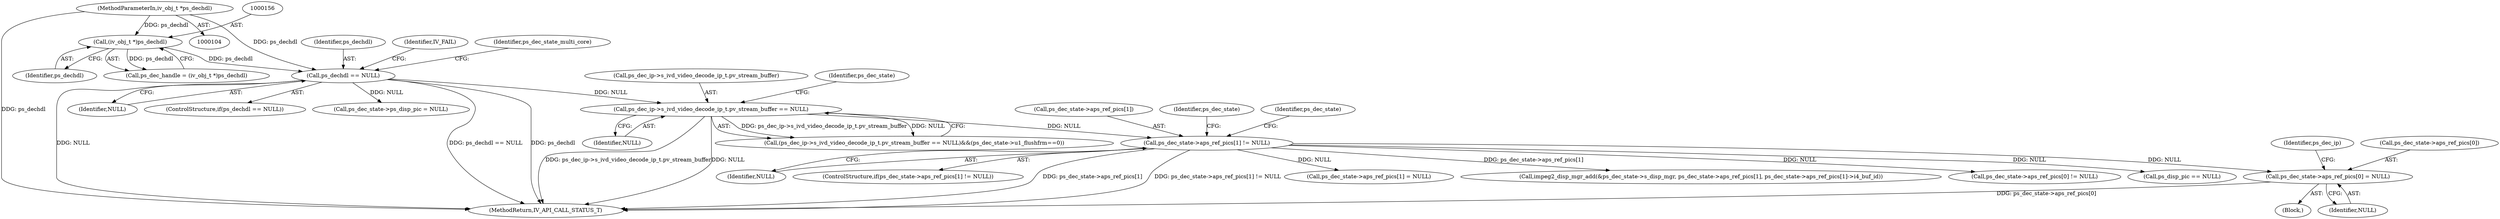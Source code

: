 digraph "0_Android_a86eb798d077b9b25c8f8c77e3c02c2f287c1ce7@array" {
"1000419" [label="(Call,ps_dec_state->aps_ref_pics[0] = NULL)"];
"1000363" [label="(Call,ps_dec_state->aps_ref_pics[1] != NULL)"];
"1000265" [label="(Call,ps_dec_ip->s_ivd_video_decode_ip_t.pv_stream_buffer == NULL)"];
"1000159" [label="(Call,ps_dechdl == NULL)"];
"1000155" [label="(Call,(iv_obj_t *)ps_dechdl)"];
"1000105" [label="(MethodParameterIn,iv_obj_t *ps_dechdl)"];
"1000419" [label="(Call,ps_dec_state->aps_ref_pics[0] = NULL)"];
"1000265" [label="(Call,ps_dec_ip->s_ivd_video_decode_ip_t.pv_stream_buffer == NULL)"];
"1000362" [label="(ControlStructure,if(ps_dec_state->aps_ref_pics[1] != NULL))"];
"1000160" [label="(Identifier,ps_dechdl)"];
"1000153" [label="(Call,ps_dec_handle = (iv_obj_t *)ps_dechdl)"];
"1001689" [label="(MethodReturn,IV_API_CALL_STATUS_T)"];
"1000164" [label="(Identifier,IV_FAIL)"];
"1000370" [label="(Block,)"];
"1000364" [label="(Call,ps_dec_state->aps_ref_pics[1])"];
"1000412" [label="(Call,ps_dec_state->aps_ref_pics[1] = NULL)"];
"1000374" [label="(Identifier,ps_dec_state)"];
"1000157" [label="(Identifier,ps_dechdl)"];
"1000266" [label="(Call,ps_dec_ip->s_ivd_video_decode_ip_t.pv_stream_buffer)"];
"1000105" [label="(MethodParameterIn,iv_obj_t *ps_dechdl)"];
"1000431" [label="(Identifier,ps_dec_state)"];
"1000159" [label="(Call,ps_dechdl == NULL)"];
"1000264" [label="(Call,(ps_dec_ip->s_ivd_video_decode_ip_t.pv_stream_buffer == NULL)&&(ps_dec_state->u1_flushfrm==0))"];
"1000161" [label="(Identifier,NULL)"];
"1000371" [label="(Call,impeg2_disp_mgr_add(&ps_dec_state->s_disp_mgr, ps_dec_state->aps_ref_pics[1], ps_dec_state->aps_ref_pics[1]->i4_buf_id))"];
"1000166" [label="(Identifier,ps_dec_state_multi_core)"];
"1000363" [label="(Call,ps_dec_state->aps_ref_pics[1] != NULL)"];
"1000155" [label="(Call,(iv_obj_t *)ps_dechdl)"];
"1000158" [label="(ControlStructure,if(ps_dechdl == NULL))"];
"1000271" [label="(Identifier,NULL)"];
"1000428" [label="(Call,ps_dec_state->aps_ref_pics[0] != NULL)"];
"1000475" [label="(Identifier,ps_dec_ip)"];
"1000420" [label="(Call,ps_dec_state->aps_ref_pics[0])"];
"1000505" [label="(Call,ps_disp_pic == NULL)"];
"1000369" [label="(Identifier,NULL)"];
"1000239" [label="(Call,ps_dec_state->ps_disp_pic = NULL)"];
"1000425" [label="(Identifier,NULL)"];
"1000274" [label="(Identifier,ps_dec_state)"];
"1000419" -> "1000370"  [label="AST: "];
"1000419" -> "1000425"  [label="CFG: "];
"1000420" -> "1000419"  [label="AST: "];
"1000425" -> "1000419"  [label="AST: "];
"1000475" -> "1000419"  [label="CFG: "];
"1000419" -> "1001689"  [label="DDG: ps_dec_state->aps_ref_pics[0]"];
"1000363" -> "1000419"  [label="DDG: NULL"];
"1000363" -> "1000362"  [label="AST: "];
"1000363" -> "1000369"  [label="CFG: "];
"1000364" -> "1000363"  [label="AST: "];
"1000369" -> "1000363"  [label="AST: "];
"1000374" -> "1000363"  [label="CFG: "];
"1000431" -> "1000363"  [label="CFG: "];
"1000363" -> "1001689"  [label="DDG: ps_dec_state->aps_ref_pics[1]"];
"1000363" -> "1001689"  [label="DDG: ps_dec_state->aps_ref_pics[1] != NULL"];
"1000265" -> "1000363"  [label="DDG: NULL"];
"1000363" -> "1000371"  [label="DDG: ps_dec_state->aps_ref_pics[1]"];
"1000363" -> "1000412"  [label="DDG: NULL"];
"1000363" -> "1000428"  [label="DDG: NULL"];
"1000363" -> "1000505"  [label="DDG: NULL"];
"1000265" -> "1000264"  [label="AST: "];
"1000265" -> "1000271"  [label="CFG: "];
"1000266" -> "1000265"  [label="AST: "];
"1000271" -> "1000265"  [label="AST: "];
"1000274" -> "1000265"  [label="CFG: "];
"1000264" -> "1000265"  [label="CFG: "];
"1000265" -> "1001689"  [label="DDG: ps_dec_ip->s_ivd_video_decode_ip_t.pv_stream_buffer"];
"1000265" -> "1001689"  [label="DDG: NULL"];
"1000265" -> "1000264"  [label="DDG: ps_dec_ip->s_ivd_video_decode_ip_t.pv_stream_buffer"];
"1000265" -> "1000264"  [label="DDG: NULL"];
"1000159" -> "1000265"  [label="DDG: NULL"];
"1000159" -> "1000158"  [label="AST: "];
"1000159" -> "1000161"  [label="CFG: "];
"1000160" -> "1000159"  [label="AST: "];
"1000161" -> "1000159"  [label="AST: "];
"1000164" -> "1000159"  [label="CFG: "];
"1000166" -> "1000159"  [label="CFG: "];
"1000159" -> "1001689"  [label="DDG: ps_dechdl == NULL"];
"1000159" -> "1001689"  [label="DDG: ps_dechdl"];
"1000159" -> "1001689"  [label="DDG: NULL"];
"1000155" -> "1000159"  [label="DDG: ps_dechdl"];
"1000105" -> "1000159"  [label="DDG: ps_dechdl"];
"1000159" -> "1000239"  [label="DDG: NULL"];
"1000155" -> "1000153"  [label="AST: "];
"1000155" -> "1000157"  [label="CFG: "];
"1000156" -> "1000155"  [label="AST: "];
"1000157" -> "1000155"  [label="AST: "];
"1000153" -> "1000155"  [label="CFG: "];
"1000155" -> "1000153"  [label="DDG: ps_dechdl"];
"1000105" -> "1000155"  [label="DDG: ps_dechdl"];
"1000105" -> "1000104"  [label="AST: "];
"1000105" -> "1001689"  [label="DDG: ps_dechdl"];
}
